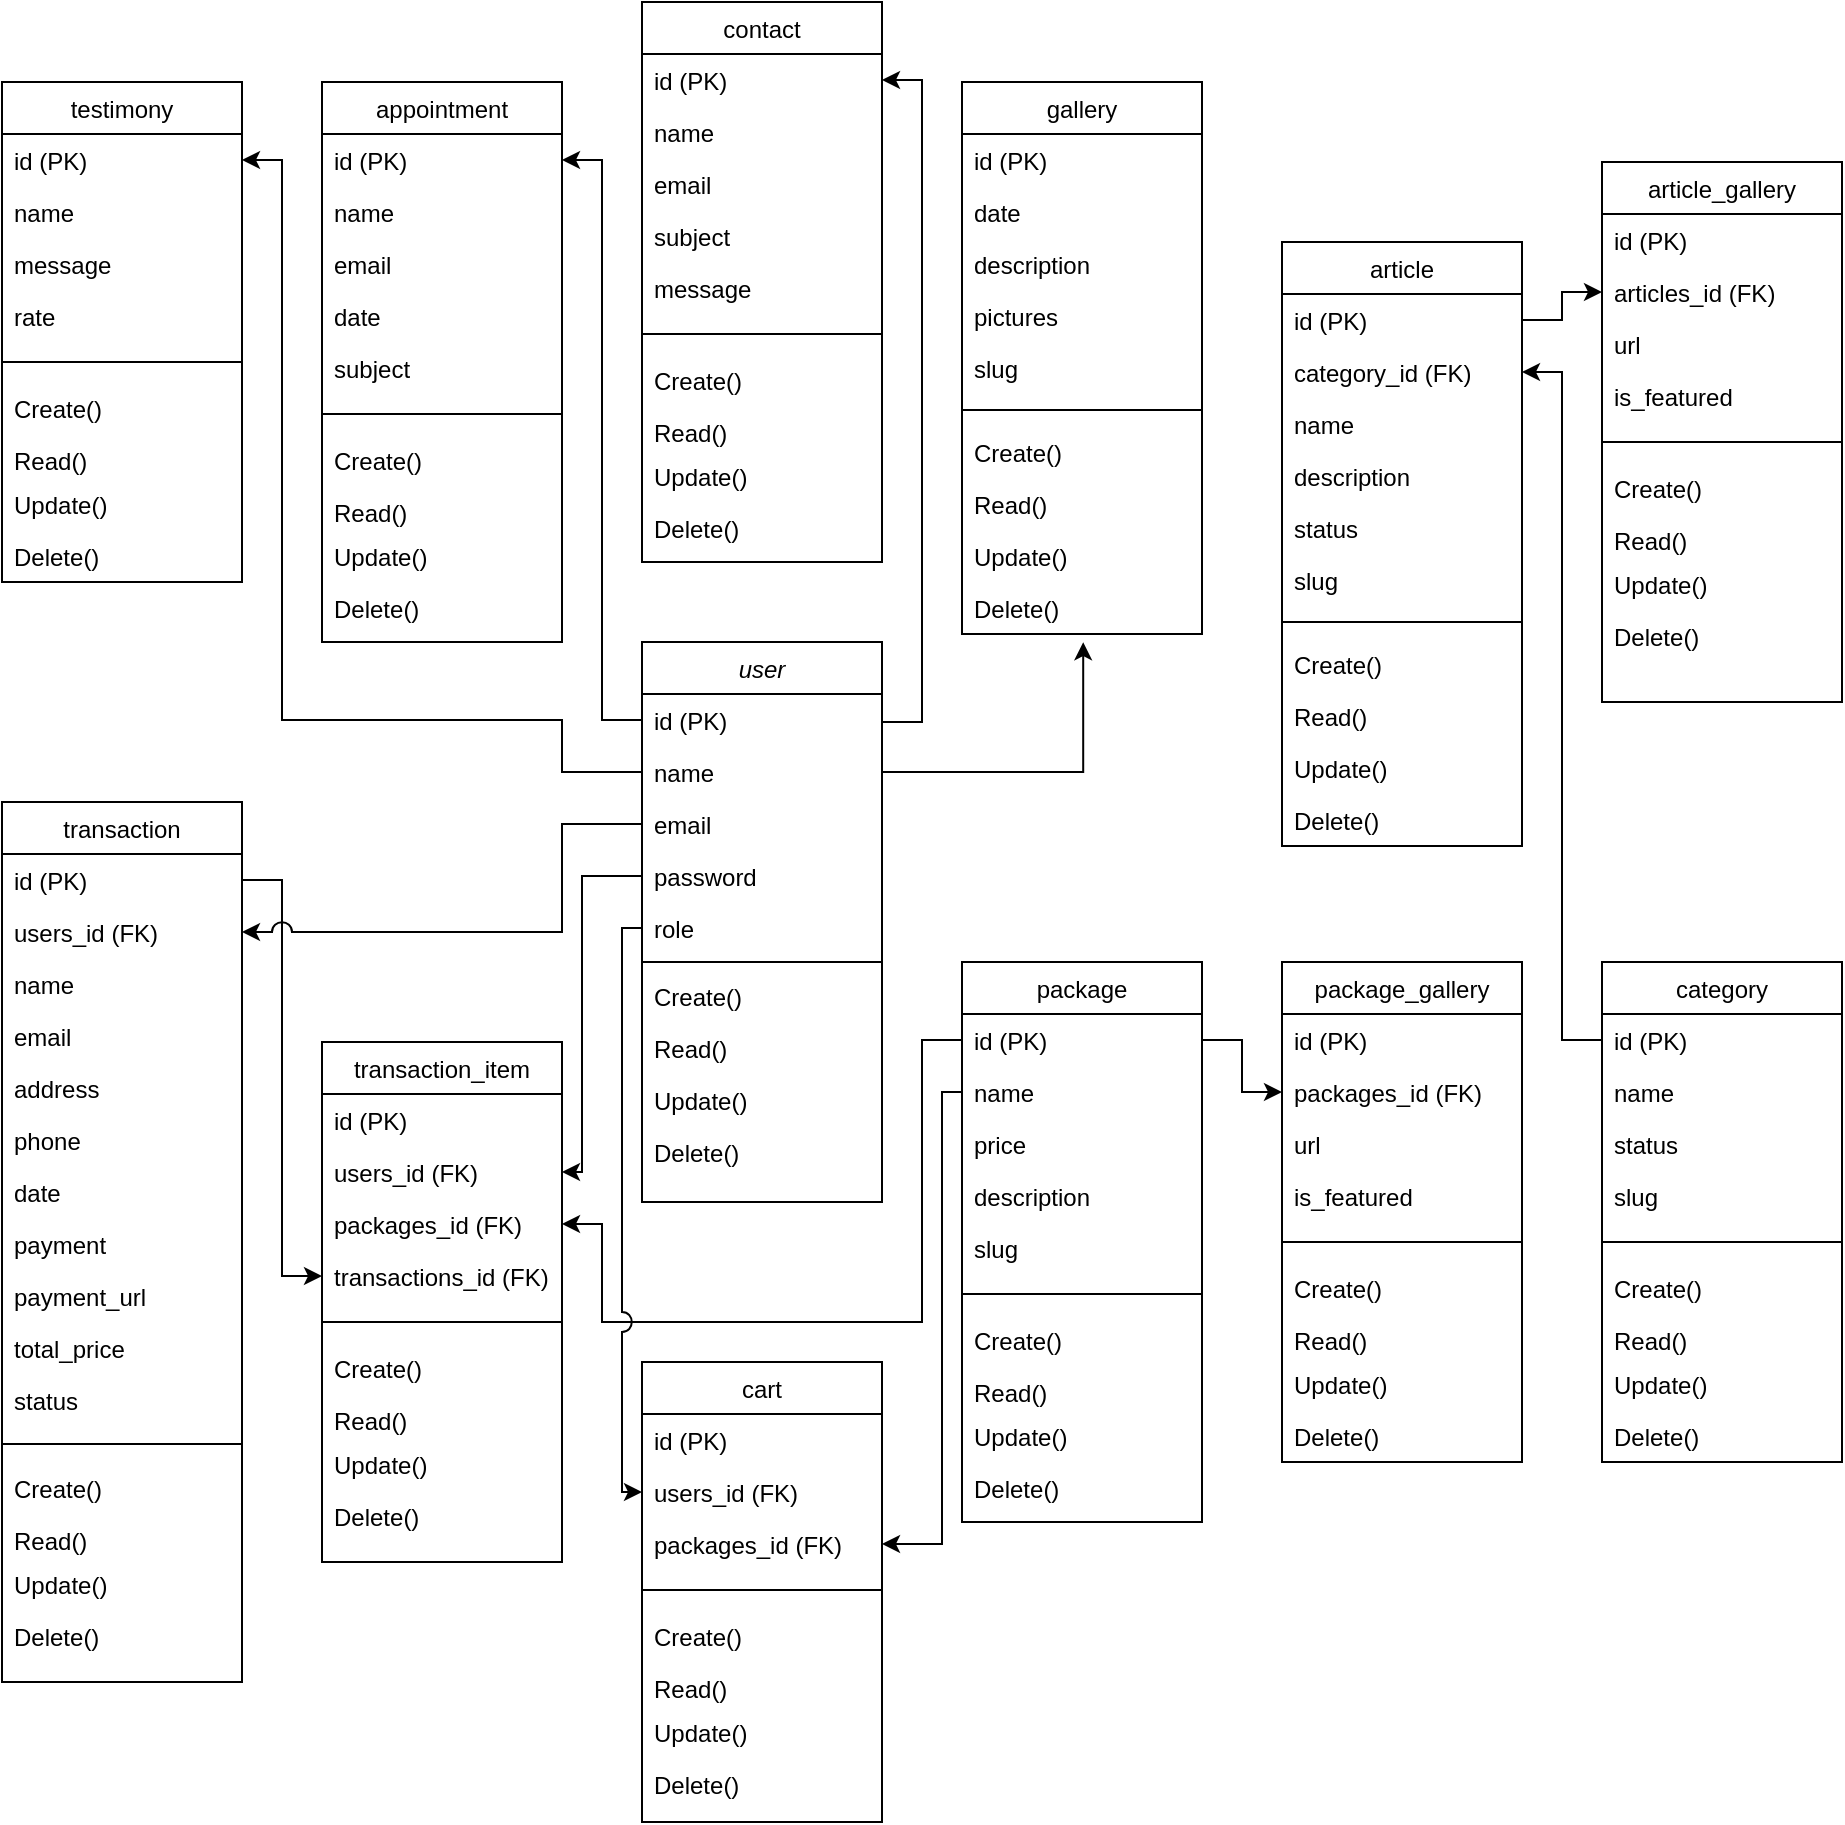 <mxfile version="21.6.6" type="github">
  <diagram id="C5RBs43oDa-KdzZeNtuy" name="Page-1">
    <mxGraphModel dx="2302" dy="1909" grid="1" gridSize="10" guides="1" tooltips="1" connect="1" arrows="1" fold="1" page="1" pageScale="1" pageWidth="827" pageHeight="1169" math="0" shadow="0">
      <root>
        <mxCell id="WIyWlLk6GJQsqaUBKTNV-0" />
        <mxCell id="WIyWlLk6GJQsqaUBKTNV-1" parent="WIyWlLk6GJQsqaUBKTNV-0" />
        <mxCell id="CpPekUbPZNpT_gMVPyu2-117" style="edgeStyle=orthogonalEdgeStyle;rounded=0;orthogonalLoop=1;jettySize=auto;html=1;entryX=1;entryY=0.5;entryDx=0;entryDy=0;exitX=0;exitY=0.5;exitDx=0;exitDy=0;" parent="WIyWlLk6GJQsqaUBKTNV-1" source="zkfFHV4jXpPFQw0GAbJ--1" target="CpPekUbPZNpT_gMVPyu2-52" edge="1">
          <mxGeometry relative="1" as="geometry">
            <Array as="points">
              <mxPoint x="100" y="79" />
              <mxPoint x="100" y="-201" />
            </Array>
          </mxGeometry>
        </mxCell>
        <mxCell id="L-8dvfy85ogbvUCoBi3x-45" value="" style="edgeStyle=orthogonalEdgeStyle;rounded=0;orthogonalLoop=1;jettySize=auto;html=1;entryX=1;entryY=0.5;entryDx=0;entryDy=0;" parent="WIyWlLk6GJQsqaUBKTNV-1" target="L-8dvfy85ogbvUCoBi3x-35" edge="1">
          <mxGeometry relative="1" as="geometry">
            <mxPoint x="240" y="80" as="sourcePoint" />
            <Array as="points">
              <mxPoint x="260" y="80" />
              <mxPoint x="260" y="-241" />
            </Array>
          </mxGeometry>
        </mxCell>
        <mxCell id="zkfFHV4jXpPFQw0GAbJ--0" value="user" style="swimlane;fontStyle=2;align=center;verticalAlign=top;childLayout=stackLayout;horizontal=1;startSize=26;horizontalStack=0;resizeParent=1;resizeLast=0;collapsible=1;marginBottom=0;rounded=0;shadow=0;strokeWidth=1;" parent="WIyWlLk6GJQsqaUBKTNV-1" vertex="1">
          <mxGeometry x="120" y="40" width="120" height="280" as="geometry">
            <mxRectangle x="220" y="120" width="160" height="26" as="alternateBounds" />
          </mxGeometry>
        </mxCell>
        <mxCell id="zkfFHV4jXpPFQw0GAbJ--1" value="id (PK)" style="text;align=left;verticalAlign=top;spacingLeft=4;spacingRight=4;overflow=hidden;rotatable=0;points=[[0,0.5],[1,0.5]];portConstraint=eastwest;" parent="zkfFHV4jXpPFQw0GAbJ--0" vertex="1">
          <mxGeometry y="26" width="120" height="26" as="geometry" />
        </mxCell>
        <mxCell id="zkfFHV4jXpPFQw0GAbJ--2" value="name" style="text;align=left;verticalAlign=top;spacingLeft=4;spacingRight=4;overflow=hidden;rotatable=0;points=[[0,0.5],[1,0.5]];portConstraint=eastwest;rounded=0;shadow=0;html=0;" parent="zkfFHV4jXpPFQw0GAbJ--0" vertex="1">
          <mxGeometry y="52" width="120" height="26" as="geometry" />
        </mxCell>
        <mxCell id="zkfFHV4jXpPFQw0GAbJ--5" value="email" style="text;align=left;verticalAlign=top;spacingLeft=4;spacingRight=4;overflow=hidden;rotatable=0;points=[[0,0.5],[1,0.5]];portConstraint=eastwest;" parent="zkfFHV4jXpPFQw0GAbJ--0" vertex="1">
          <mxGeometry y="78" width="120" height="26" as="geometry" />
        </mxCell>
        <mxCell id="CpPekUbPZNpT_gMVPyu2-1" value="password" style="text;align=left;verticalAlign=top;spacingLeft=4;spacingRight=4;overflow=hidden;rotatable=0;points=[[0,0.5],[1,0.5]];portConstraint=eastwest;" parent="zkfFHV4jXpPFQw0GAbJ--0" vertex="1">
          <mxGeometry y="104" width="120" height="26" as="geometry" />
        </mxCell>
        <mxCell id="CpPekUbPZNpT_gMVPyu2-2" value="role" style="text;align=left;verticalAlign=top;spacingLeft=4;spacingRight=4;overflow=hidden;rotatable=0;points=[[0,0.5],[1,0.5]];portConstraint=eastwest;" parent="zkfFHV4jXpPFQw0GAbJ--0" vertex="1">
          <mxGeometry y="130" width="120" height="26" as="geometry" />
        </mxCell>
        <mxCell id="zkfFHV4jXpPFQw0GAbJ--4" value="" style="line;html=1;strokeWidth=1;align=left;verticalAlign=middle;spacingTop=-1;spacingLeft=3;spacingRight=3;rotatable=0;labelPosition=right;points=[];portConstraint=eastwest;" parent="zkfFHV4jXpPFQw0GAbJ--0" vertex="1">
          <mxGeometry y="156" width="120" height="8" as="geometry" />
        </mxCell>
        <mxCell id="CpPekUbPZNpT_gMVPyu2-0" value="Create()" style="text;align=left;verticalAlign=top;spacingLeft=4;spacingRight=4;overflow=hidden;rotatable=0;points=[[0,0.5],[1,0.5]];portConstraint=eastwest;rounded=0;shadow=0;html=0;" parent="zkfFHV4jXpPFQw0GAbJ--0" vertex="1">
          <mxGeometry y="164" width="120" height="26" as="geometry" />
        </mxCell>
        <mxCell id="CpPekUbPZNpT_gMVPyu2-3" value="Read()" style="text;align=left;verticalAlign=top;spacingLeft=4;spacingRight=4;overflow=hidden;rotatable=0;points=[[0,0.5],[1,0.5]];portConstraint=eastwest;rounded=0;shadow=0;html=0;" parent="zkfFHV4jXpPFQw0GAbJ--0" vertex="1">
          <mxGeometry y="190" width="120" height="26" as="geometry" />
        </mxCell>
        <mxCell id="CpPekUbPZNpT_gMVPyu2-4" value="Update()" style="text;align=left;verticalAlign=top;spacingLeft=4;spacingRight=4;overflow=hidden;rotatable=0;points=[[0,0.5],[1,0.5]];portConstraint=eastwest;rounded=0;shadow=0;html=0;" parent="zkfFHV4jXpPFQw0GAbJ--0" vertex="1">
          <mxGeometry y="216" width="120" height="26" as="geometry" />
        </mxCell>
        <mxCell id="CpPekUbPZNpT_gMVPyu2-5" value="Delete()" style="text;align=left;verticalAlign=top;spacingLeft=4;spacingRight=4;overflow=hidden;rotatable=0;points=[[0,0.5],[1,0.5]];portConstraint=eastwest;rounded=0;shadow=0;html=0;" parent="zkfFHV4jXpPFQw0GAbJ--0" vertex="1">
          <mxGeometry y="242" width="120" height="26" as="geometry" />
        </mxCell>
        <mxCell id="zkfFHV4jXpPFQw0GAbJ--17" value="package" style="swimlane;fontStyle=0;align=center;verticalAlign=top;childLayout=stackLayout;horizontal=1;startSize=26;horizontalStack=0;resizeParent=1;resizeLast=0;collapsible=1;marginBottom=0;rounded=0;shadow=0;strokeWidth=1;" parent="WIyWlLk6GJQsqaUBKTNV-1" vertex="1">
          <mxGeometry x="280" y="200" width="120" height="280" as="geometry">
            <mxRectangle x="550" y="140" width="160" height="26" as="alternateBounds" />
          </mxGeometry>
        </mxCell>
        <mxCell id="zkfFHV4jXpPFQw0GAbJ--18" value="id (PK)" style="text;align=left;verticalAlign=top;spacingLeft=4;spacingRight=4;overflow=hidden;rotatable=0;points=[[0,0.5],[1,0.5]];portConstraint=eastwest;" parent="zkfFHV4jXpPFQw0GAbJ--17" vertex="1">
          <mxGeometry y="26" width="120" height="26" as="geometry" />
        </mxCell>
        <mxCell id="zkfFHV4jXpPFQw0GAbJ--19" value="name" style="text;align=left;verticalAlign=top;spacingLeft=4;spacingRight=4;overflow=hidden;rotatable=0;points=[[0,0.5],[1,0.5]];portConstraint=eastwest;rounded=0;shadow=0;html=0;" parent="zkfFHV4jXpPFQw0GAbJ--17" vertex="1">
          <mxGeometry y="52" width="120" height="26" as="geometry" />
        </mxCell>
        <mxCell id="zkfFHV4jXpPFQw0GAbJ--20" value="price" style="text;align=left;verticalAlign=top;spacingLeft=4;spacingRight=4;overflow=hidden;rotatable=0;points=[[0,0.5],[1,0.5]];portConstraint=eastwest;rounded=0;shadow=0;html=0;" parent="zkfFHV4jXpPFQw0GAbJ--17" vertex="1">
          <mxGeometry y="78" width="120" height="26" as="geometry" />
        </mxCell>
        <mxCell id="CpPekUbPZNpT_gMVPyu2-25" value="description" style="text;align=left;verticalAlign=top;spacingLeft=4;spacingRight=4;overflow=hidden;rotatable=0;points=[[0,0.5],[1,0.5]];portConstraint=eastwest;rounded=0;shadow=0;html=0;" parent="zkfFHV4jXpPFQw0GAbJ--17" vertex="1">
          <mxGeometry y="104" width="120" height="26" as="geometry" />
        </mxCell>
        <mxCell id="zkfFHV4jXpPFQw0GAbJ--21" value="slug" style="text;align=left;verticalAlign=top;spacingLeft=4;spacingRight=4;overflow=hidden;rotatable=0;points=[[0,0.5],[1,0.5]];portConstraint=eastwest;rounded=0;shadow=0;html=0;" parent="zkfFHV4jXpPFQw0GAbJ--17" vertex="1">
          <mxGeometry y="130" width="120" height="26" as="geometry" />
        </mxCell>
        <mxCell id="zkfFHV4jXpPFQw0GAbJ--23" value="" style="line;html=1;strokeWidth=1;align=left;verticalAlign=middle;spacingTop=-1;spacingLeft=3;spacingRight=3;rotatable=0;labelPosition=right;points=[];portConstraint=eastwest;" parent="zkfFHV4jXpPFQw0GAbJ--17" vertex="1">
          <mxGeometry y="156" width="120" height="20" as="geometry" />
        </mxCell>
        <mxCell id="CpPekUbPZNpT_gMVPyu2-7" value="Create()" style="text;align=left;verticalAlign=top;spacingLeft=4;spacingRight=4;overflow=hidden;rotatable=0;points=[[0,0.5],[1,0.5]];portConstraint=eastwest;rounded=0;shadow=0;html=0;" parent="zkfFHV4jXpPFQw0GAbJ--17" vertex="1">
          <mxGeometry y="176" width="120" height="26" as="geometry" />
        </mxCell>
        <mxCell id="CpPekUbPZNpT_gMVPyu2-9" value="Read()" style="text;align=left;verticalAlign=top;spacingLeft=4;spacingRight=4;overflow=hidden;rotatable=0;points=[[0,0.5],[1,0.5]];portConstraint=eastwest;rounded=0;shadow=0;html=0;" parent="zkfFHV4jXpPFQw0GAbJ--17" vertex="1">
          <mxGeometry y="202" width="120" height="22" as="geometry" />
        </mxCell>
        <mxCell id="CpPekUbPZNpT_gMVPyu2-8" value="Update()" style="text;align=left;verticalAlign=top;spacingLeft=4;spacingRight=4;overflow=hidden;rotatable=0;points=[[0,0.5],[1,0.5]];portConstraint=eastwest;rounded=0;shadow=0;html=0;" parent="zkfFHV4jXpPFQw0GAbJ--17" vertex="1">
          <mxGeometry y="224" width="120" height="26" as="geometry" />
        </mxCell>
        <mxCell id="CpPekUbPZNpT_gMVPyu2-10" value="Delete()" style="text;align=left;verticalAlign=top;spacingLeft=4;spacingRight=4;overflow=hidden;rotatable=0;points=[[0,0.5],[1,0.5]];portConstraint=eastwest;rounded=0;shadow=0;html=0;" parent="zkfFHV4jXpPFQw0GAbJ--17" vertex="1">
          <mxGeometry y="250" width="120" height="26" as="geometry" />
        </mxCell>
        <mxCell id="CpPekUbPZNpT_gMVPyu2-26" value="article" style="swimlane;fontStyle=0;align=center;verticalAlign=top;childLayout=stackLayout;horizontal=1;startSize=26;horizontalStack=0;resizeParent=1;resizeLast=0;collapsible=1;marginBottom=0;rounded=0;shadow=0;strokeWidth=1;" parent="WIyWlLk6GJQsqaUBKTNV-1" vertex="1">
          <mxGeometry x="440" y="-160" width="120" height="302" as="geometry">
            <mxRectangle x="550" y="140" width="160" height="26" as="alternateBounds" />
          </mxGeometry>
        </mxCell>
        <mxCell id="CpPekUbPZNpT_gMVPyu2-27" value="id (PK)" style="text;align=left;verticalAlign=top;spacingLeft=4;spacingRight=4;overflow=hidden;rotatable=0;points=[[0,0.5],[1,0.5]];portConstraint=eastwest;" parent="CpPekUbPZNpT_gMVPyu2-26" vertex="1">
          <mxGeometry y="26" width="120" height="26" as="geometry" />
        </mxCell>
        <mxCell id="CpPekUbPZNpT_gMVPyu2-28" value="category_id (FK)" style="text;align=left;verticalAlign=top;spacingLeft=4;spacingRight=4;overflow=hidden;rotatable=0;points=[[0,0.5],[1,0.5]];portConstraint=eastwest;rounded=0;shadow=0;html=0;" parent="CpPekUbPZNpT_gMVPyu2-26" vertex="1">
          <mxGeometry y="52" width="120" height="26" as="geometry" />
        </mxCell>
        <mxCell id="CpPekUbPZNpT_gMVPyu2-29" value="name" style="text;align=left;verticalAlign=top;spacingLeft=4;spacingRight=4;overflow=hidden;rotatable=0;points=[[0,0.5],[1,0.5]];portConstraint=eastwest;rounded=0;shadow=0;html=0;" parent="CpPekUbPZNpT_gMVPyu2-26" vertex="1">
          <mxGeometry y="78" width="120" height="26" as="geometry" />
        </mxCell>
        <mxCell id="CpPekUbPZNpT_gMVPyu2-30" value="description" style="text;align=left;verticalAlign=top;spacingLeft=4;spacingRight=4;overflow=hidden;rotatable=0;points=[[0,0.5],[1,0.5]];portConstraint=eastwest;rounded=0;shadow=0;html=0;" parent="CpPekUbPZNpT_gMVPyu2-26" vertex="1">
          <mxGeometry y="104" width="120" height="26" as="geometry" />
        </mxCell>
        <mxCell id="CpPekUbPZNpT_gMVPyu2-39" value="status" style="text;align=left;verticalAlign=top;spacingLeft=4;spacingRight=4;overflow=hidden;rotatable=0;points=[[0,0.5],[1,0.5]];portConstraint=eastwest;rounded=0;shadow=0;html=0;" parent="CpPekUbPZNpT_gMVPyu2-26" vertex="1">
          <mxGeometry y="130" width="120" height="26" as="geometry" />
        </mxCell>
        <mxCell id="L-8dvfy85ogbvUCoBi3x-90" value="slug" style="text;align=left;verticalAlign=top;spacingLeft=4;spacingRight=4;overflow=hidden;rotatable=0;points=[[0,0.5],[1,0.5]];portConstraint=eastwest;rounded=0;shadow=0;html=0;" parent="CpPekUbPZNpT_gMVPyu2-26" vertex="1">
          <mxGeometry y="156" width="120" height="26" as="geometry" />
        </mxCell>
        <mxCell id="CpPekUbPZNpT_gMVPyu2-31" value="" style="line;html=1;strokeWidth=1;align=left;verticalAlign=middle;spacingTop=-1;spacingLeft=3;spacingRight=3;rotatable=0;labelPosition=right;points=[];portConstraint=eastwest;" parent="CpPekUbPZNpT_gMVPyu2-26" vertex="1">
          <mxGeometry y="182" width="120" height="16" as="geometry" />
        </mxCell>
        <mxCell id="CpPekUbPZNpT_gMVPyu2-32" value="Create()" style="text;align=left;verticalAlign=top;spacingLeft=4;spacingRight=4;overflow=hidden;rotatable=0;points=[[0,0.5],[1,0.5]];portConstraint=eastwest;rounded=0;shadow=0;html=0;" parent="CpPekUbPZNpT_gMVPyu2-26" vertex="1">
          <mxGeometry y="198" width="120" height="26" as="geometry" />
        </mxCell>
        <mxCell id="CpPekUbPZNpT_gMVPyu2-33" value="Read()" style="text;align=left;verticalAlign=top;spacingLeft=4;spacingRight=4;overflow=hidden;rotatable=0;points=[[0,0.5],[1,0.5]];portConstraint=eastwest;rounded=0;shadow=0;html=0;" parent="CpPekUbPZNpT_gMVPyu2-26" vertex="1">
          <mxGeometry y="224" width="120" height="26" as="geometry" />
        </mxCell>
        <mxCell id="CpPekUbPZNpT_gMVPyu2-34" value="Update()" style="text;align=left;verticalAlign=top;spacingLeft=4;spacingRight=4;overflow=hidden;rotatable=0;points=[[0,0.5],[1,0.5]];portConstraint=eastwest;rounded=0;shadow=0;html=0;" parent="CpPekUbPZNpT_gMVPyu2-26" vertex="1">
          <mxGeometry y="250" width="120" height="26" as="geometry" />
        </mxCell>
        <mxCell id="CpPekUbPZNpT_gMVPyu2-35" value="Delete()" style="text;align=left;verticalAlign=top;spacingLeft=4;spacingRight=4;overflow=hidden;rotatable=0;points=[[0,0.5],[1,0.5]];portConstraint=eastwest;rounded=0;shadow=0;html=0;" parent="CpPekUbPZNpT_gMVPyu2-26" vertex="1">
          <mxGeometry y="276" width="120" height="26" as="geometry" />
        </mxCell>
        <mxCell id="CpPekUbPZNpT_gMVPyu2-40" value="gallery" style="swimlane;fontStyle=0;align=center;verticalAlign=top;childLayout=stackLayout;horizontal=1;startSize=26;horizontalStack=0;resizeParent=1;resizeLast=0;collapsible=1;marginBottom=0;rounded=0;shadow=0;strokeWidth=1;" parent="WIyWlLk6GJQsqaUBKTNV-1" vertex="1">
          <mxGeometry x="280" y="-240" width="120" height="276" as="geometry">
            <mxRectangle x="550" y="140" width="160" height="26" as="alternateBounds" />
          </mxGeometry>
        </mxCell>
        <mxCell id="CpPekUbPZNpT_gMVPyu2-41" value="id (PK)" style="text;align=left;verticalAlign=top;spacingLeft=4;spacingRight=4;overflow=hidden;rotatable=0;points=[[0,0.5],[1,0.5]];portConstraint=eastwest;" parent="CpPekUbPZNpT_gMVPyu2-40" vertex="1">
          <mxGeometry y="26" width="120" height="26" as="geometry" />
        </mxCell>
        <mxCell id="CpPekUbPZNpT_gMVPyu2-42" value="date" style="text;align=left;verticalAlign=top;spacingLeft=4;spacingRight=4;overflow=hidden;rotatable=0;points=[[0,0.5],[1,0.5]];portConstraint=eastwest;rounded=0;shadow=0;html=0;" parent="CpPekUbPZNpT_gMVPyu2-40" vertex="1">
          <mxGeometry y="52" width="120" height="26" as="geometry" />
        </mxCell>
        <mxCell id="CpPekUbPZNpT_gMVPyu2-43" value="description" style="text;align=left;verticalAlign=top;spacingLeft=4;spacingRight=4;overflow=hidden;rotatable=0;points=[[0,0.5],[1,0.5]];portConstraint=eastwest;rounded=0;shadow=0;html=0;" parent="CpPekUbPZNpT_gMVPyu2-40" vertex="1">
          <mxGeometry y="78" width="120" height="26" as="geometry" />
        </mxCell>
        <mxCell id="CpPekUbPZNpT_gMVPyu2-44" value="pictures" style="text;align=left;verticalAlign=top;spacingLeft=4;spacingRight=4;overflow=hidden;rotatable=0;points=[[0,0.5],[1,0.5]];portConstraint=eastwest;rounded=0;shadow=0;html=0;" parent="CpPekUbPZNpT_gMVPyu2-40" vertex="1">
          <mxGeometry y="104" width="120" height="26" as="geometry" />
        </mxCell>
        <mxCell id="CpPekUbPZNpT_gMVPyu2-45" value="slug" style="text;align=left;verticalAlign=top;spacingLeft=4;spacingRight=4;overflow=hidden;rotatable=0;points=[[0,0.5],[1,0.5]];portConstraint=eastwest;rounded=0;shadow=0;html=0;" parent="CpPekUbPZNpT_gMVPyu2-40" vertex="1">
          <mxGeometry y="130" width="120" height="26" as="geometry" />
        </mxCell>
        <mxCell id="CpPekUbPZNpT_gMVPyu2-46" value="" style="line;html=1;strokeWidth=1;align=left;verticalAlign=middle;spacingTop=-1;spacingLeft=3;spacingRight=3;rotatable=0;labelPosition=right;points=[];portConstraint=eastwest;" parent="CpPekUbPZNpT_gMVPyu2-40" vertex="1">
          <mxGeometry y="156" width="120" height="16" as="geometry" />
        </mxCell>
        <mxCell id="CpPekUbPZNpT_gMVPyu2-47" value="Create()" style="text;align=left;verticalAlign=top;spacingLeft=4;spacingRight=4;overflow=hidden;rotatable=0;points=[[0,0.5],[1,0.5]];portConstraint=eastwest;rounded=0;shadow=0;html=0;" parent="CpPekUbPZNpT_gMVPyu2-40" vertex="1">
          <mxGeometry y="172" width="120" height="26" as="geometry" />
        </mxCell>
        <mxCell id="CpPekUbPZNpT_gMVPyu2-48" value="Read()" style="text;align=left;verticalAlign=top;spacingLeft=4;spacingRight=4;overflow=hidden;rotatable=0;points=[[0,0.5],[1,0.5]];portConstraint=eastwest;rounded=0;shadow=0;html=0;" parent="CpPekUbPZNpT_gMVPyu2-40" vertex="1">
          <mxGeometry y="198" width="120" height="26" as="geometry" />
        </mxCell>
        <mxCell id="CpPekUbPZNpT_gMVPyu2-49" value="Update()" style="text;align=left;verticalAlign=top;spacingLeft=4;spacingRight=4;overflow=hidden;rotatable=0;points=[[0,0.5],[1,0.5]];portConstraint=eastwest;rounded=0;shadow=0;html=0;" parent="CpPekUbPZNpT_gMVPyu2-40" vertex="1">
          <mxGeometry y="224" width="120" height="26" as="geometry" />
        </mxCell>
        <mxCell id="CpPekUbPZNpT_gMVPyu2-50" value="Delete()" style="text;align=left;verticalAlign=top;spacingLeft=4;spacingRight=4;overflow=hidden;rotatable=0;points=[[0,0.5],[1,0.5]];portConstraint=eastwest;rounded=0;shadow=0;html=0;" parent="CpPekUbPZNpT_gMVPyu2-40" vertex="1">
          <mxGeometry y="250" width="120" height="26" as="geometry" />
        </mxCell>
        <mxCell id="CpPekUbPZNpT_gMVPyu2-51" value="appointment" style="swimlane;fontStyle=0;align=center;verticalAlign=top;childLayout=stackLayout;horizontal=1;startSize=26;horizontalStack=0;resizeParent=1;resizeLast=0;collapsible=1;marginBottom=0;rounded=0;shadow=0;strokeWidth=1;" parent="WIyWlLk6GJQsqaUBKTNV-1" vertex="1">
          <mxGeometry x="-40" y="-240" width="120" height="280" as="geometry">
            <mxRectangle x="550" y="140" width="160" height="26" as="alternateBounds" />
          </mxGeometry>
        </mxCell>
        <mxCell id="CpPekUbPZNpT_gMVPyu2-52" value="id (PK)" style="text;align=left;verticalAlign=top;spacingLeft=4;spacingRight=4;overflow=hidden;rotatable=0;points=[[0,0.5],[1,0.5]];portConstraint=eastwest;" parent="CpPekUbPZNpT_gMVPyu2-51" vertex="1">
          <mxGeometry y="26" width="120" height="26" as="geometry" />
        </mxCell>
        <mxCell id="CpPekUbPZNpT_gMVPyu2-53" value="name" style="text;align=left;verticalAlign=top;spacingLeft=4;spacingRight=4;overflow=hidden;rotatable=0;points=[[0,0.5],[1,0.5]];portConstraint=eastwest;rounded=0;shadow=0;html=0;" parent="CpPekUbPZNpT_gMVPyu2-51" vertex="1">
          <mxGeometry y="52" width="120" height="26" as="geometry" />
        </mxCell>
        <mxCell id="CpPekUbPZNpT_gMVPyu2-55" value="email" style="text;align=left;verticalAlign=top;spacingLeft=4;spacingRight=4;overflow=hidden;rotatable=0;points=[[0,0.5],[1,0.5]];portConstraint=eastwest;rounded=0;shadow=0;html=0;" parent="CpPekUbPZNpT_gMVPyu2-51" vertex="1">
          <mxGeometry y="78" width="120" height="26" as="geometry" />
        </mxCell>
        <mxCell id="CpPekUbPZNpT_gMVPyu2-57" value="date" style="text;align=left;verticalAlign=top;spacingLeft=4;spacingRight=4;overflow=hidden;rotatable=0;points=[[0,0.5],[1,0.5]];portConstraint=eastwest;rounded=0;shadow=0;html=0;" parent="CpPekUbPZNpT_gMVPyu2-51" vertex="1">
          <mxGeometry y="104" width="120" height="26" as="geometry" />
        </mxCell>
        <mxCell id="CpPekUbPZNpT_gMVPyu2-60" value="subject" style="text;align=left;verticalAlign=top;spacingLeft=4;spacingRight=4;overflow=hidden;rotatable=0;points=[[0,0.5],[1,0.5]];portConstraint=eastwest;" parent="CpPekUbPZNpT_gMVPyu2-51" vertex="1">
          <mxGeometry y="130" width="120" height="26" as="geometry" />
        </mxCell>
        <mxCell id="CpPekUbPZNpT_gMVPyu2-61" value="" style="line;html=1;strokeWidth=1;align=left;verticalAlign=middle;spacingTop=-1;spacingLeft=3;spacingRight=3;rotatable=0;labelPosition=right;points=[];portConstraint=eastwest;" parent="CpPekUbPZNpT_gMVPyu2-51" vertex="1">
          <mxGeometry y="156" width="120" height="20" as="geometry" />
        </mxCell>
        <mxCell id="CpPekUbPZNpT_gMVPyu2-62" value="Create()" style="text;align=left;verticalAlign=top;spacingLeft=4;spacingRight=4;overflow=hidden;rotatable=0;points=[[0,0.5],[1,0.5]];portConstraint=eastwest;rounded=0;shadow=0;html=0;" parent="CpPekUbPZNpT_gMVPyu2-51" vertex="1">
          <mxGeometry y="176" width="120" height="26" as="geometry" />
        </mxCell>
        <mxCell id="CpPekUbPZNpT_gMVPyu2-63" value="Read()" style="text;align=left;verticalAlign=top;spacingLeft=4;spacingRight=4;overflow=hidden;rotatable=0;points=[[0,0.5],[1,0.5]];portConstraint=eastwest;rounded=0;shadow=0;html=0;" parent="CpPekUbPZNpT_gMVPyu2-51" vertex="1">
          <mxGeometry y="202" width="120" height="22" as="geometry" />
        </mxCell>
        <mxCell id="CpPekUbPZNpT_gMVPyu2-64" value="Update()" style="text;align=left;verticalAlign=top;spacingLeft=4;spacingRight=4;overflow=hidden;rotatable=0;points=[[0,0.5],[1,0.5]];portConstraint=eastwest;rounded=0;shadow=0;html=0;" parent="CpPekUbPZNpT_gMVPyu2-51" vertex="1">
          <mxGeometry y="224" width="120" height="26" as="geometry" />
        </mxCell>
        <mxCell id="CpPekUbPZNpT_gMVPyu2-65" value="Delete()" style="text;align=left;verticalAlign=top;spacingLeft=4;spacingRight=4;overflow=hidden;rotatable=0;points=[[0,0.5],[1,0.5]];portConstraint=eastwest;rounded=0;shadow=0;html=0;" parent="CpPekUbPZNpT_gMVPyu2-51" vertex="1">
          <mxGeometry y="250" width="120" height="26" as="geometry" />
        </mxCell>
        <mxCell id="CpPekUbPZNpT_gMVPyu2-77" value="transaction" style="swimlane;fontStyle=0;align=center;verticalAlign=top;childLayout=stackLayout;horizontal=1;startSize=26;horizontalStack=0;resizeParent=1;resizeLast=0;collapsible=1;marginBottom=0;rounded=0;shadow=0;strokeWidth=1;" parent="WIyWlLk6GJQsqaUBKTNV-1" vertex="1">
          <mxGeometry x="-200" y="120" width="120" height="440" as="geometry">
            <mxRectangle x="550" y="140" width="160" height="26" as="alternateBounds" />
          </mxGeometry>
        </mxCell>
        <mxCell id="CpPekUbPZNpT_gMVPyu2-78" value="id (PK)" style="text;align=left;verticalAlign=top;spacingLeft=4;spacingRight=4;overflow=hidden;rotatable=0;points=[[0,0.5],[1,0.5]];portConstraint=eastwest;" parent="CpPekUbPZNpT_gMVPyu2-77" vertex="1">
          <mxGeometry y="26" width="120" height="26" as="geometry" />
        </mxCell>
        <mxCell id="CpPekUbPZNpT_gMVPyu2-79" value="users_id (FK)&#xa;" style="text;align=left;verticalAlign=top;spacingLeft=4;spacingRight=4;overflow=hidden;rotatable=0;points=[[0,0.5],[1,0.5]];portConstraint=eastwest;rounded=0;shadow=0;html=0;" parent="CpPekUbPZNpT_gMVPyu2-77" vertex="1">
          <mxGeometry y="52" width="120" height="26" as="geometry" />
        </mxCell>
        <mxCell id="CpPekUbPZNpT_gMVPyu2-80" value="name" style="text;align=left;verticalAlign=top;spacingLeft=4;spacingRight=4;overflow=hidden;rotatable=0;points=[[0,0.5],[1,0.5]];portConstraint=eastwest;rounded=0;shadow=0;html=0;" parent="CpPekUbPZNpT_gMVPyu2-77" vertex="1">
          <mxGeometry y="78" width="120" height="26" as="geometry" />
        </mxCell>
        <mxCell id="CpPekUbPZNpT_gMVPyu2-81" value="email" style="text;align=left;verticalAlign=top;spacingLeft=4;spacingRight=4;overflow=hidden;rotatable=0;points=[[0,0.5],[1,0.5]];portConstraint=eastwest;rounded=0;shadow=0;html=0;" parent="CpPekUbPZNpT_gMVPyu2-77" vertex="1">
          <mxGeometry y="104" width="120" height="26" as="geometry" />
        </mxCell>
        <mxCell id="CpPekUbPZNpT_gMVPyu2-82" value="address" style="text;align=left;verticalAlign=top;spacingLeft=4;spacingRight=4;overflow=hidden;rotatable=0;points=[[0,0.5],[1,0.5]];portConstraint=eastwest;rounded=0;shadow=0;html=0;" parent="CpPekUbPZNpT_gMVPyu2-77" vertex="1">
          <mxGeometry y="130" width="120" height="26" as="geometry" />
        </mxCell>
        <mxCell id="CpPekUbPZNpT_gMVPyu2-83" value="phone" style="text;align=left;verticalAlign=top;spacingLeft=4;spacingRight=4;overflow=hidden;rotatable=0;points=[[0,0.5],[1,0.5]];portConstraint=eastwest;rounded=0;shadow=0;html=0;" parent="CpPekUbPZNpT_gMVPyu2-77" vertex="1">
          <mxGeometry y="156" width="120" height="26" as="geometry" />
        </mxCell>
        <mxCell id="CpPekUbPZNpT_gMVPyu2-84" value="date" style="text;align=left;verticalAlign=top;spacingLeft=4;spacingRight=4;overflow=hidden;rotatable=0;points=[[0,0.5],[1,0.5]];portConstraint=eastwest;" parent="CpPekUbPZNpT_gMVPyu2-77" vertex="1">
          <mxGeometry y="182" width="120" height="26" as="geometry" />
        </mxCell>
        <mxCell id="CpPekUbPZNpT_gMVPyu2-85" value="payment" style="text;align=left;verticalAlign=top;spacingLeft=4;spacingRight=4;overflow=hidden;rotatable=0;points=[[0,0.5],[1,0.5]];portConstraint=eastwest;" parent="CpPekUbPZNpT_gMVPyu2-77" vertex="1">
          <mxGeometry y="208" width="120" height="26" as="geometry" />
        </mxCell>
        <mxCell id="CpPekUbPZNpT_gMVPyu2-92" value="payment_url" style="text;align=left;verticalAlign=top;spacingLeft=4;spacingRight=4;overflow=hidden;rotatable=0;points=[[0,0.5],[1,0.5]];portConstraint=eastwest;" parent="CpPekUbPZNpT_gMVPyu2-77" vertex="1">
          <mxGeometry y="234" width="120" height="26" as="geometry" />
        </mxCell>
        <mxCell id="CpPekUbPZNpT_gMVPyu2-86" value="total_price" style="text;align=left;verticalAlign=top;spacingLeft=4;spacingRight=4;overflow=hidden;rotatable=0;points=[[0,0.5],[1,0.5]];portConstraint=eastwest;" parent="CpPekUbPZNpT_gMVPyu2-77" vertex="1">
          <mxGeometry y="260" width="120" height="26" as="geometry" />
        </mxCell>
        <mxCell id="L-8dvfy85ogbvUCoBi3x-22" value="status&#xa;" style="text;align=left;verticalAlign=top;spacingLeft=4;spacingRight=4;overflow=hidden;rotatable=0;points=[[0,0.5],[1,0.5]];portConstraint=eastwest;" parent="CpPekUbPZNpT_gMVPyu2-77" vertex="1">
          <mxGeometry y="286" width="120" height="26" as="geometry" />
        </mxCell>
        <mxCell id="CpPekUbPZNpT_gMVPyu2-87" value="" style="line;html=1;strokeWidth=1;align=left;verticalAlign=middle;spacingTop=-1;spacingLeft=3;spacingRight=3;rotatable=0;labelPosition=right;points=[];portConstraint=eastwest;" parent="CpPekUbPZNpT_gMVPyu2-77" vertex="1">
          <mxGeometry y="312" width="120" height="18" as="geometry" />
        </mxCell>
        <mxCell id="CpPekUbPZNpT_gMVPyu2-88" value="Create()" style="text;align=left;verticalAlign=top;spacingLeft=4;spacingRight=4;overflow=hidden;rotatable=0;points=[[0,0.5],[1,0.5]];portConstraint=eastwest;rounded=0;shadow=0;html=0;" parent="CpPekUbPZNpT_gMVPyu2-77" vertex="1">
          <mxGeometry y="330" width="120" height="26" as="geometry" />
        </mxCell>
        <mxCell id="CpPekUbPZNpT_gMVPyu2-89" value="Read()" style="text;align=left;verticalAlign=top;spacingLeft=4;spacingRight=4;overflow=hidden;rotatable=0;points=[[0,0.5],[1,0.5]];portConstraint=eastwest;rounded=0;shadow=0;html=0;" parent="CpPekUbPZNpT_gMVPyu2-77" vertex="1">
          <mxGeometry y="356" width="120" height="22" as="geometry" />
        </mxCell>
        <mxCell id="CpPekUbPZNpT_gMVPyu2-90" value="Update()" style="text;align=left;verticalAlign=top;spacingLeft=4;spacingRight=4;overflow=hidden;rotatable=0;points=[[0,0.5],[1,0.5]];portConstraint=eastwest;rounded=0;shadow=0;html=0;" parent="CpPekUbPZNpT_gMVPyu2-77" vertex="1">
          <mxGeometry y="378" width="120" height="26" as="geometry" />
        </mxCell>
        <mxCell id="CpPekUbPZNpT_gMVPyu2-91" value="Delete()" style="text;align=left;verticalAlign=top;spacingLeft=4;spacingRight=4;overflow=hidden;rotatable=0;points=[[0,0.5],[1,0.5]];portConstraint=eastwest;rounded=0;shadow=0;html=0;" parent="CpPekUbPZNpT_gMVPyu2-77" vertex="1">
          <mxGeometry y="404" width="120" height="26" as="geometry" />
        </mxCell>
        <mxCell id="CpPekUbPZNpT_gMVPyu2-119" style="edgeStyle=orthogonalEdgeStyle;rounded=0;orthogonalLoop=1;jettySize=auto;html=1;entryX=0.505;entryY=1.158;entryDx=0;entryDy=0;entryPerimeter=0;exitX=1;exitY=0.5;exitDx=0;exitDy=0;" parent="WIyWlLk6GJQsqaUBKTNV-1" source="zkfFHV4jXpPFQw0GAbJ--2" target="CpPekUbPZNpT_gMVPyu2-50" edge="1">
          <mxGeometry relative="1" as="geometry">
            <Array as="points">
              <mxPoint x="341" y="105" />
            </Array>
          </mxGeometry>
        </mxCell>
        <mxCell id="L-8dvfy85ogbvUCoBi3x-0" value="package_gallery" style="swimlane;fontStyle=0;align=center;verticalAlign=top;childLayout=stackLayout;horizontal=1;startSize=26;horizontalStack=0;resizeParent=1;resizeLast=0;collapsible=1;marginBottom=0;rounded=0;shadow=0;strokeWidth=1;" parent="WIyWlLk6GJQsqaUBKTNV-1" vertex="1">
          <mxGeometry x="440" y="200" width="120" height="250" as="geometry">
            <mxRectangle x="550" y="140" width="160" height="26" as="alternateBounds" />
          </mxGeometry>
        </mxCell>
        <mxCell id="L-8dvfy85ogbvUCoBi3x-1" value="id (PK)" style="text;align=left;verticalAlign=top;spacingLeft=4;spacingRight=4;overflow=hidden;rotatable=0;points=[[0,0.5],[1,0.5]];portConstraint=eastwest;" parent="L-8dvfy85ogbvUCoBi3x-0" vertex="1">
          <mxGeometry y="26" width="120" height="26" as="geometry" />
        </mxCell>
        <mxCell id="L-8dvfy85ogbvUCoBi3x-2" value="packages_id (FK)" style="text;align=left;verticalAlign=top;spacingLeft=4;spacingRight=4;overflow=hidden;rotatable=0;points=[[0,0.5],[1,0.5]];portConstraint=eastwest;rounded=0;shadow=0;html=0;" parent="L-8dvfy85ogbvUCoBi3x-0" vertex="1">
          <mxGeometry y="52" width="120" height="26" as="geometry" />
        </mxCell>
        <mxCell id="L-8dvfy85ogbvUCoBi3x-3" value="url" style="text;align=left;verticalAlign=top;spacingLeft=4;spacingRight=4;overflow=hidden;rotatable=0;points=[[0,0.5],[1,0.5]];portConstraint=eastwest;rounded=0;shadow=0;html=0;" parent="L-8dvfy85ogbvUCoBi3x-0" vertex="1">
          <mxGeometry y="78" width="120" height="26" as="geometry" />
        </mxCell>
        <mxCell id="L-8dvfy85ogbvUCoBi3x-4" value="is_featured" style="text;align=left;verticalAlign=top;spacingLeft=4;spacingRight=4;overflow=hidden;rotatable=0;points=[[0,0.5],[1,0.5]];portConstraint=eastwest;rounded=0;shadow=0;html=0;" parent="L-8dvfy85ogbvUCoBi3x-0" vertex="1">
          <mxGeometry y="104" width="120" height="26" as="geometry" />
        </mxCell>
        <mxCell id="L-8dvfy85ogbvUCoBi3x-6" value="" style="line;html=1;strokeWidth=1;align=left;verticalAlign=middle;spacingTop=-1;spacingLeft=3;spacingRight=3;rotatable=0;labelPosition=right;points=[];portConstraint=eastwest;" parent="L-8dvfy85ogbvUCoBi3x-0" vertex="1">
          <mxGeometry y="130" width="120" height="20" as="geometry" />
        </mxCell>
        <mxCell id="L-8dvfy85ogbvUCoBi3x-7" value="Create()" style="text;align=left;verticalAlign=top;spacingLeft=4;spacingRight=4;overflow=hidden;rotatable=0;points=[[0,0.5],[1,0.5]];portConstraint=eastwest;rounded=0;shadow=0;html=0;" parent="L-8dvfy85ogbvUCoBi3x-0" vertex="1">
          <mxGeometry y="150" width="120" height="26" as="geometry" />
        </mxCell>
        <mxCell id="L-8dvfy85ogbvUCoBi3x-8" value="Read()" style="text;align=left;verticalAlign=top;spacingLeft=4;spacingRight=4;overflow=hidden;rotatable=0;points=[[0,0.5],[1,0.5]];portConstraint=eastwest;rounded=0;shadow=0;html=0;" parent="L-8dvfy85ogbvUCoBi3x-0" vertex="1">
          <mxGeometry y="176" width="120" height="22" as="geometry" />
        </mxCell>
        <mxCell id="L-8dvfy85ogbvUCoBi3x-9" value="Update()" style="text;align=left;verticalAlign=top;spacingLeft=4;spacingRight=4;overflow=hidden;rotatable=0;points=[[0,0.5],[1,0.5]];portConstraint=eastwest;rounded=0;shadow=0;html=0;" parent="L-8dvfy85ogbvUCoBi3x-0" vertex="1">
          <mxGeometry y="198" width="120" height="26" as="geometry" />
        </mxCell>
        <mxCell id="L-8dvfy85ogbvUCoBi3x-10" value="Delete()" style="text;align=left;verticalAlign=top;spacingLeft=4;spacingRight=4;overflow=hidden;rotatable=0;points=[[0,0.5],[1,0.5]];portConstraint=eastwest;rounded=0;shadow=0;html=0;" parent="L-8dvfy85ogbvUCoBi3x-0" vertex="1">
          <mxGeometry y="224" width="120" height="26" as="geometry" />
        </mxCell>
        <mxCell id="L-8dvfy85ogbvUCoBi3x-11" value="" style="edgeStyle=orthogonalEdgeStyle;rounded=0;orthogonalLoop=1;jettySize=auto;html=1;entryX=0;entryY=0.5;entryDx=0;entryDy=0;" parent="WIyWlLk6GJQsqaUBKTNV-1" source="zkfFHV4jXpPFQw0GAbJ--18" target="L-8dvfy85ogbvUCoBi3x-2" edge="1">
          <mxGeometry relative="1" as="geometry" />
        </mxCell>
        <mxCell id="L-8dvfy85ogbvUCoBi3x-12" value="article_gallery" style="swimlane;fontStyle=0;align=center;verticalAlign=top;childLayout=stackLayout;horizontal=1;startSize=26;horizontalStack=0;resizeParent=1;resizeLast=0;collapsible=1;marginBottom=0;rounded=0;shadow=0;strokeWidth=1;" parent="WIyWlLk6GJQsqaUBKTNV-1" vertex="1">
          <mxGeometry x="600" y="-200" width="120" height="270" as="geometry">
            <mxRectangle x="550" y="140" width="160" height="26" as="alternateBounds" />
          </mxGeometry>
        </mxCell>
        <mxCell id="L-8dvfy85ogbvUCoBi3x-13" value="id (PK)" style="text;align=left;verticalAlign=top;spacingLeft=4;spacingRight=4;overflow=hidden;rotatable=0;points=[[0,0.5],[1,0.5]];portConstraint=eastwest;" parent="L-8dvfy85ogbvUCoBi3x-12" vertex="1">
          <mxGeometry y="26" width="120" height="26" as="geometry" />
        </mxCell>
        <mxCell id="L-8dvfy85ogbvUCoBi3x-14" value="articles_id (FK)&#xa;" style="text;align=left;verticalAlign=top;spacingLeft=4;spacingRight=4;overflow=hidden;rotatable=0;points=[[0,0.5],[1,0.5]];portConstraint=eastwest;rounded=0;shadow=0;html=0;" parent="L-8dvfy85ogbvUCoBi3x-12" vertex="1">
          <mxGeometry y="52" width="120" height="26" as="geometry" />
        </mxCell>
        <mxCell id="L-8dvfy85ogbvUCoBi3x-15" value="url" style="text;align=left;verticalAlign=top;spacingLeft=4;spacingRight=4;overflow=hidden;rotatable=0;points=[[0,0.5],[1,0.5]];portConstraint=eastwest;rounded=0;shadow=0;html=0;" parent="L-8dvfy85ogbvUCoBi3x-12" vertex="1">
          <mxGeometry y="78" width="120" height="26" as="geometry" />
        </mxCell>
        <mxCell id="L-8dvfy85ogbvUCoBi3x-16" value="is_featured" style="text;align=left;verticalAlign=top;spacingLeft=4;spacingRight=4;overflow=hidden;rotatable=0;points=[[0,0.5],[1,0.5]];portConstraint=eastwest;rounded=0;shadow=0;html=0;" parent="L-8dvfy85ogbvUCoBi3x-12" vertex="1">
          <mxGeometry y="104" width="120" height="26" as="geometry" />
        </mxCell>
        <mxCell id="L-8dvfy85ogbvUCoBi3x-17" value="" style="line;html=1;strokeWidth=1;align=left;verticalAlign=middle;spacingTop=-1;spacingLeft=3;spacingRight=3;rotatable=0;labelPosition=right;points=[];portConstraint=eastwest;" parent="L-8dvfy85ogbvUCoBi3x-12" vertex="1">
          <mxGeometry y="130" width="120" height="20" as="geometry" />
        </mxCell>
        <mxCell id="L-8dvfy85ogbvUCoBi3x-18" value="Create()" style="text;align=left;verticalAlign=top;spacingLeft=4;spacingRight=4;overflow=hidden;rotatable=0;points=[[0,0.5],[1,0.5]];portConstraint=eastwest;rounded=0;shadow=0;html=0;" parent="L-8dvfy85ogbvUCoBi3x-12" vertex="1">
          <mxGeometry y="150" width="120" height="26" as="geometry" />
        </mxCell>
        <mxCell id="L-8dvfy85ogbvUCoBi3x-19" value="Read()" style="text;align=left;verticalAlign=top;spacingLeft=4;spacingRight=4;overflow=hidden;rotatable=0;points=[[0,0.5],[1,0.5]];portConstraint=eastwest;rounded=0;shadow=0;html=0;" parent="L-8dvfy85ogbvUCoBi3x-12" vertex="1">
          <mxGeometry y="176" width="120" height="22" as="geometry" />
        </mxCell>
        <mxCell id="L-8dvfy85ogbvUCoBi3x-20" value="Update()" style="text;align=left;verticalAlign=top;spacingLeft=4;spacingRight=4;overflow=hidden;rotatable=0;points=[[0,0.5],[1,0.5]];portConstraint=eastwest;rounded=0;shadow=0;html=0;" parent="L-8dvfy85ogbvUCoBi3x-12" vertex="1">
          <mxGeometry y="198" width="120" height="26" as="geometry" />
        </mxCell>
        <mxCell id="L-8dvfy85ogbvUCoBi3x-21" value="Delete()" style="text;align=left;verticalAlign=top;spacingLeft=4;spacingRight=4;overflow=hidden;rotatable=0;points=[[0,0.5],[1,0.5]];portConstraint=eastwest;rounded=0;shadow=0;html=0;" parent="L-8dvfy85ogbvUCoBi3x-12" vertex="1">
          <mxGeometry y="224" width="120" height="26" as="geometry" />
        </mxCell>
        <mxCell id="L-8dvfy85ogbvUCoBi3x-23" value="transaction_item&#xa;" style="swimlane;fontStyle=0;align=center;verticalAlign=top;childLayout=stackLayout;horizontal=1;startSize=26;horizontalStack=0;resizeParent=1;resizeLast=0;collapsible=1;marginBottom=0;rounded=0;shadow=0;strokeWidth=1;" parent="WIyWlLk6GJQsqaUBKTNV-1" vertex="1">
          <mxGeometry x="-40" y="240" width="120" height="260" as="geometry">
            <mxRectangle x="550" y="140" width="160" height="26" as="alternateBounds" />
          </mxGeometry>
        </mxCell>
        <mxCell id="L-8dvfy85ogbvUCoBi3x-24" value="id (PK)" style="text;align=left;verticalAlign=top;spacingLeft=4;spacingRight=4;overflow=hidden;rotatable=0;points=[[0,0.5],[1,0.5]];portConstraint=eastwest;" parent="L-8dvfy85ogbvUCoBi3x-23" vertex="1">
          <mxGeometry y="26" width="120" height="26" as="geometry" />
        </mxCell>
        <mxCell id="L-8dvfy85ogbvUCoBi3x-25" value="users_id (FK)" style="text;align=left;verticalAlign=top;spacingLeft=4;spacingRight=4;overflow=hidden;rotatable=0;points=[[0,0.5],[1,0.5]];portConstraint=eastwest;rounded=0;shadow=0;html=0;" parent="L-8dvfy85ogbvUCoBi3x-23" vertex="1">
          <mxGeometry y="52" width="120" height="26" as="geometry" />
        </mxCell>
        <mxCell id="L-8dvfy85ogbvUCoBi3x-26" value="packages_id (FK)" style="text;align=left;verticalAlign=top;spacingLeft=4;spacingRight=4;overflow=hidden;rotatable=0;points=[[0,0.5],[1,0.5]];portConstraint=eastwest;rounded=0;shadow=0;html=0;" parent="L-8dvfy85ogbvUCoBi3x-23" vertex="1">
          <mxGeometry y="78" width="120" height="26" as="geometry" />
        </mxCell>
        <mxCell id="L-8dvfy85ogbvUCoBi3x-27" value="transactions_id (FK)" style="text;align=left;verticalAlign=top;spacingLeft=4;spacingRight=4;overflow=hidden;rotatable=0;points=[[0,0.5],[1,0.5]];portConstraint=eastwest;rounded=0;shadow=0;html=0;" parent="L-8dvfy85ogbvUCoBi3x-23" vertex="1">
          <mxGeometry y="104" width="120" height="26" as="geometry" />
        </mxCell>
        <mxCell id="L-8dvfy85ogbvUCoBi3x-29" value="" style="line;html=1;strokeWidth=1;align=left;verticalAlign=middle;spacingTop=-1;spacingLeft=3;spacingRight=3;rotatable=0;labelPosition=right;points=[];portConstraint=eastwest;" parent="L-8dvfy85ogbvUCoBi3x-23" vertex="1">
          <mxGeometry y="130" width="120" height="20" as="geometry" />
        </mxCell>
        <mxCell id="L-8dvfy85ogbvUCoBi3x-30" value="Create()" style="text;align=left;verticalAlign=top;spacingLeft=4;spacingRight=4;overflow=hidden;rotatable=0;points=[[0,0.5],[1,0.5]];portConstraint=eastwest;rounded=0;shadow=0;html=0;" parent="L-8dvfy85ogbvUCoBi3x-23" vertex="1">
          <mxGeometry y="150" width="120" height="26" as="geometry" />
        </mxCell>
        <mxCell id="L-8dvfy85ogbvUCoBi3x-31" value="Read()" style="text;align=left;verticalAlign=top;spacingLeft=4;spacingRight=4;overflow=hidden;rotatable=0;points=[[0,0.5],[1,0.5]];portConstraint=eastwest;rounded=0;shadow=0;html=0;" parent="L-8dvfy85ogbvUCoBi3x-23" vertex="1">
          <mxGeometry y="176" width="120" height="22" as="geometry" />
        </mxCell>
        <mxCell id="L-8dvfy85ogbvUCoBi3x-32" value="Update()" style="text;align=left;verticalAlign=top;spacingLeft=4;spacingRight=4;overflow=hidden;rotatable=0;points=[[0,0.5],[1,0.5]];portConstraint=eastwest;rounded=0;shadow=0;html=0;" parent="L-8dvfy85ogbvUCoBi3x-23" vertex="1">
          <mxGeometry y="198" width="120" height="26" as="geometry" />
        </mxCell>
        <mxCell id="L-8dvfy85ogbvUCoBi3x-33" value="Delete()" style="text;align=left;verticalAlign=top;spacingLeft=4;spacingRight=4;overflow=hidden;rotatable=0;points=[[0,0.5],[1,0.5]];portConstraint=eastwest;rounded=0;shadow=0;html=0;" parent="L-8dvfy85ogbvUCoBi3x-23" vertex="1">
          <mxGeometry y="224" width="120" height="26" as="geometry" />
        </mxCell>
        <mxCell id="L-8dvfy85ogbvUCoBi3x-34" value="contact" style="swimlane;fontStyle=0;align=center;verticalAlign=top;childLayout=stackLayout;horizontal=1;startSize=26;horizontalStack=0;resizeParent=1;resizeLast=0;collapsible=1;marginBottom=0;rounded=0;shadow=0;strokeWidth=1;" parent="WIyWlLk6GJQsqaUBKTNV-1" vertex="1">
          <mxGeometry x="120" y="-280" width="120" height="280" as="geometry">
            <mxRectangle x="550" y="140" width="160" height="26" as="alternateBounds" />
          </mxGeometry>
        </mxCell>
        <mxCell id="L-8dvfy85ogbvUCoBi3x-35" value="id (PK)" style="text;align=left;verticalAlign=top;spacingLeft=4;spacingRight=4;overflow=hidden;rotatable=0;points=[[0,0.5],[1,0.5]];portConstraint=eastwest;" parent="L-8dvfy85ogbvUCoBi3x-34" vertex="1">
          <mxGeometry y="26" width="120" height="26" as="geometry" />
        </mxCell>
        <mxCell id="L-8dvfy85ogbvUCoBi3x-36" value="name" style="text;align=left;verticalAlign=top;spacingLeft=4;spacingRight=4;overflow=hidden;rotatable=0;points=[[0,0.5],[1,0.5]];portConstraint=eastwest;rounded=0;shadow=0;html=0;" parent="L-8dvfy85ogbvUCoBi3x-34" vertex="1">
          <mxGeometry y="52" width="120" height="26" as="geometry" />
        </mxCell>
        <mxCell id="L-8dvfy85ogbvUCoBi3x-37" value="email" style="text;align=left;verticalAlign=top;spacingLeft=4;spacingRight=4;overflow=hidden;rotatable=0;points=[[0,0.5],[1,0.5]];portConstraint=eastwest;rounded=0;shadow=0;html=0;" parent="L-8dvfy85ogbvUCoBi3x-34" vertex="1">
          <mxGeometry y="78" width="120" height="26" as="geometry" />
        </mxCell>
        <mxCell id="L-8dvfy85ogbvUCoBi3x-38" value="subject" style="text;align=left;verticalAlign=top;spacingLeft=4;spacingRight=4;overflow=hidden;rotatable=0;points=[[0,0.5],[1,0.5]];portConstraint=eastwest;rounded=0;shadow=0;html=0;" parent="L-8dvfy85ogbvUCoBi3x-34" vertex="1">
          <mxGeometry y="104" width="120" height="26" as="geometry" />
        </mxCell>
        <mxCell id="L-8dvfy85ogbvUCoBi3x-39" value="message" style="text;align=left;verticalAlign=top;spacingLeft=4;spacingRight=4;overflow=hidden;rotatable=0;points=[[0,0.5],[1,0.5]];portConstraint=eastwest;" parent="L-8dvfy85ogbvUCoBi3x-34" vertex="1">
          <mxGeometry y="130" width="120" height="26" as="geometry" />
        </mxCell>
        <mxCell id="L-8dvfy85ogbvUCoBi3x-40" value="" style="line;html=1;strokeWidth=1;align=left;verticalAlign=middle;spacingTop=-1;spacingLeft=3;spacingRight=3;rotatable=0;labelPosition=right;points=[];portConstraint=eastwest;" parent="L-8dvfy85ogbvUCoBi3x-34" vertex="1">
          <mxGeometry y="156" width="120" height="20" as="geometry" />
        </mxCell>
        <mxCell id="L-8dvfy85ogbvUCoBi3x-41" value="Create()" style="text;align=left;verticalAlign=top;spacingLeft=4;spacingRight=4;overflow=hidden;rotatable=0;points=[[0,0.5],[1,0.5]];portConstraint=eastwest;rounded=0;shadow=0;html=0;" parent="L-8dvfy85ogbvUCoBi3x-34" vertex="1">
          <mxGeometry y="176" width="120" height="26" as="geometry" />
        </mxCell>
        <mxCell id="L-8dvfy85ogbvUCoBi3x-42" value="Read()" style="text;align=left;verticalAlign=top;spacingLeft=4;spacingRight=4;overflow=hidden;rotatable=0;points=[[0,0.5],[1,0.5]];portConstraint=eastwest;rounded=0;shadow=0;html=0;" parent="L-8dvfy85ogbvUCoBi3x-34" vertex="1">
          <mxGeometry y="202" width="120" height="22" as="geometry" />
        </mxCell>
        <mxCell id="L-8dvfy85ogbvUCoBi3x-43" value="Update()" style="text;align=left;verticalAlign=top;spacingLeft=4;spacingRight=4;overflow=hidden;rotatable=0;points=[[0,0.5],[1,0.5]];portConstraint=eastwest;rounded=0;shadow=0;html=0;" parent="L-8dvfy85ogbvUCoBi3x-34" vertex="1">
          <mxGeometry y="224" width="120" height="26" as="geometry" />
        </mxCell>
        <mxCell id="L-8dvfy85ogbvUCoBi3x-44" value="Delete()" style="text;align=left;verticalAlign=top;spacingLeft=4;spacingRight=4;overflow=hidden;rotatable=0;points=[[0,0.5],[1,0.5]];portConstraint=eastwest;rounded=0;shadow=0;html=0;" parent="L-8dvfy85ogbvUCoBi3x-34" vertex="1">
          <mxGeometry y="250" width="120" height="26" as="geometry" />
        </mxCell>
        <mxCell id="L-8dvfy85ogbvUCoBi3x-47" value="cart" style="swimlane;fontStyle=0;align=center;verticalAlign=top;childLayout=stackLayout;horizontal=1;startSize=26;horizontalStack=0;resizeParent=1;resizeLast=0;collapsible=1;marginBottom=0;rounded=0;shadow=0;strokeWidth=1;" parent="WIyWlLk6GJQsqaUBKTNV-1" vertex="1">
          <mxGeometry x="120" y="400" width="120" height="230" as="geometry">
            <mxRectangle x="550" y="140" width="160" height="26" as="alternateBounds" />
          </mxGeometry>
        </mxCell>
        <mxCell id="L-8dvfy85ogbvUCoBi3x-48" value="id (PK)" style="text;align=left;verticalAlign=top;spacingLeft=4;spacingRight=4;overflow=hidden;rotatable=0;points=[[0,0.5],[1,0.5]];portConstraint=eastwest;" parent="L-8dvfy85ogbvUCoBi3x-47" vertex="1">
          <mxGeometry y="26" width="120" height="26" as="geometry" />
        </mxCell>
        <mxCell id="L-8dvfy85ogbvUCoBi3x-49" value="users_id (FK)" style="text;align=left;verticalAlign=top;spacingLeft=4;spacingRight=4;overflow=hidden;rotatable=0;points=[[0,0.5],[1,0.5]];portConstraint=eastwest;rounded=0;shadow=0;html=0;" parent="L-8dvfy85ogbvUCoBi3x-47" vertex="1">
          <mxGeometry y="52" width="120" height="26" as="geometry" />
        </mxCell>
        <mxCell id="L-8dvfy85ogbvUCoBi3x-50" value="packages_id (FK)" style="text;align=left;verticalAlign=top;spacingLeft=4;spacingRight=4;overflow=hidden;rotatable=0;points=[[0,0.5],[1,0.5]];portConstraint=eastwest;rounded=0;shadow=0;html=0;" parent="L-8dvfy85ogbvUCoBi3x-47" vertex="1">
          <mxGeometry y="78" width="120" height="26" as="geometry" />
        </mxCell>
        <mxCell id="L-8dvfy85ogbvUCoBi3x-52" value="" style="line;html=1;strokeWidth=1;align=left;verticalAlign=middle;spacingTop=-1;spacingLeft=3;spacingRight=3;rotatable=0;labelPosition=right;points=[];portConstraint=eastwest;" parent="L-8dvfy85ogbvUCoBi3x-47" vertex="1">
          <mxGeometry y="104" width="120" height="20" as="geometry" />
        </mxCell>
        <mxCell id="L-8dvfy85ogbvUCoBi3x-53" value="Create()" style="text;align=left;verticalAlign=top;spacingLeft=4;spacingRight=4;overflow=hidden;rotatable=0;points=[[0,0.5],[1,0.5]];portConstraint=eastwest;rounded=0;shadow=0;html=0;" parent="L-8dvfy85ogbvUCoBi3x-47" vertex="1">
          <mxGeometry y="124" width="120" height="26" as="geometry" />
        </mxCell>
        <mxCell id="L-8dvfy85ogbvUCoBi3x-54" value="Read()" style="text;align=left;verticalAlign=top;spacingLeft=4;spacingRight=4;overflow=hidden;rotatable=0;points=[[0,0.5],[1,0.5]];portConstraint=eastwest;rounded=0;shadow=0;html=0;" parent="L-8dvfy85ogbvUCoBi3x-47" vertex="1">
          <mxGeometry y="150" width="120" height="22" as="geometry" />
        </mxCell>
        <mxCell id="L-8dvfy85ogbvUCoBi3x-55" value="Update()" style="text;align=left;verticalAlign=top;spacingLeft=4;spacingRight=4;overflow=hidden;rotatable=0;points=[[0,0.5],[1,0.5]];portConstraint=eastwest;rounded=0;shadow=0;html=0;" parent="L-8dvfy85ogbvUCoBi3x-47" vertex="1">
          <mxGeometry y="172" width="120" height="26" as="geometry" />
        </mxCell>
        <mxCell id="L-8dvfy85ogbvUCoBi3x-56" value="Delete()" style="text;align=left;verticalAlign=top;spacingLeft=4;spacingRight=4;overflow=hidden;rotatable=0;points=[[0,0.5],[1,0.5]];portConstraint=eastwest;rounded=0;shadow=0;html=0;" parent="L-8dvfy85ogbvUCoBi3x-47" vertex="1">
          <mxGeometry y="198" width="120" height="26" as="geometry" />
        </mxCell>
        <mxCell id="L-8dvfy85ogbvUCoBi3x-57" value="category" style="swimlane;fontStyle=0;align=center;verticalAlign=top;childLayout=stackLayout;horizontal=1;startSize=26;horizontalStack=0;resizeParent=1;resizeLast=0;collapsible=1;marginBottom=0;rounded=0;shadow=0;strokeWidth=1;" parent="WIyWlLk6GJQsqaUBKTNV-1" vertex="1">
          <mxGeometry x="600" y="200" width="120" height="250" as="geometry">
            <mxRectangle x="550" y="140" width="160" height="26" as="alternateBounds" />
          </mxGeometry>
        </mxCell>
        <mxCell id="L-8dvfy85ogbvUCoBi3x-58" value="id (PK)" style="text;align=left;verticalAlign=top;spacingLeft=4;spacingRight=4;overflow=hidden;rotatable=0;points=[[0,0.5],[1,0.5]];portConstraint=eastwest;" parent="L-8dvfy85ogbvUCoBi3x-57" vertex="1">
          <mxGeometry y="26" width="120" height="26" as="geometry" />
        </mxCell>
        <mxCell id="L-8dvfy85ogbvUCoBi3x-59" value="name" style="text;align=left;verticalAlign=top;spacingLeft=4;spacingRight=4;overflow=hidden;rotatable=0;points=[[0,0.5],[1,0.5]];portConstraint=eastwest;rounded=0;shadow=0;html=0;" parent="L-8dvfy85ogbvUCoBi3x-57" vertex="1">
          <mxGeometry y="52" width="120" height="26" as="geometry" />
        </mxCell>
        <mxCell id="L-8dvfy85ogbvUCoBi3x-60" value="status" style="text;align=left;verticalAlign=top;spacingLeft=4;spacingRight=4;overflow=hidden;rotatable=0;points=[[0,0.5],[1,0.5]];portConstraint=eastwest;rounded=0;shadow=0;html=0;" parent="L-8dvfy85ogbvUCoBi3x-57" vertex="1">
          <mxGeometry y="78" width="120" height="26" as="geometry" />
        </mxCell>
        <mxCell id="L-8dvfy85ogbvUCoBi3x-62" value="slug" style="text;align=left;verticalAlign=top;spacingLeft=4;spacingRight=4;overflow=hidden;rotatable=0;points=[[0,0.5],[1,0.5]];portConstraint=eastwest;rounded=0;shadow=0;html=0;" parent="L-8dvfy85ogbvUCoBi3x-57" vertex="1">
          <mxGeometry y="104" width="120" height="26" as="geometry" />
        </mxCell>
        <mxCell id="L-8dvfy85ogbvUCoBi3x-63" value="" style="line;html=1;strokeWidth=1;align=left;verticalAlign=middle;spacingTop=-1;spacingLeft=3;spacingRight=3;rotatable=0;labelPosition=right;points=[];portConstraint=eastwest;" parent="L-8dvfy85ogbvUCoBi3x-57" vertex="1">
          <mxGeometry y="130" width="120" height="20" as="geometry" />
        </mxCell>
        <mxCell id="L-8dvfy85ogbvUCoBi3x-64" value="Create()" style="text;align=left;verticalAlign=top;spacingLeft=4;spacingRight=4;overflow=hidden;rotatable=0;points=[[0,0.5],[1,0.5]];portConstraint=eastwest;rounded=0;shadow=0;html=0;" parent="L-8dvfy85ogbvUCoBi3x-57" vertex="1">
          <mxGeometry y="150" width="120" height="26" as="geometry" />
        </mxCell>
        <mxCell id="L-8dvfy85ogbvUCoBi3x-65" value="Read()" style="text;align=left;verticalAlign=top;spacingLeft=4;spacingRight=4;overflow=hidden;rotatable=0;points=[[0,0.5],[1,0.5]];portConstraint=eastwest;rounded=0;shadow=0;html=0;" parent="L-8dvfy85ogbvUCoBi3x-57" vertex="1">
          <mxGeometry y="176" width="120" height="22" as="geometry" />
        </mxCell>
        <mxCell id="L-8dvfy85ogbvUCoBi3x-66" value="Update()" style="text;align=left;verticalAlign=top;spacingLeft=4;spacingRight=4;overflow=hidden;rotatable=0;points=[[0,0.5],[1,0.5]];portConstraint=eastwest;rounded=0;shadow=0;html=0;" parent="L-8dvfy85ogbvUCoBi3x-57" vertex="1">
          <mxGeometry y="198" width="120" height="26" as="geometry" />
        </mxCell>
        <mxCell id="L-8dvfy85ogbvUCoBi3x-67" value="Delete()" style="text;align=left;verticalAlign=top;spacingLeft=4;spacingRight=4;overflow=hidden;rotatable=0;points=[[0,0.5],[1,0.5]];portConstraint=eastwest;rounded=0;shadow=0;html=0;" parent="L-8dvfy85ogbvUCoBi3x-57" vertex="1">
          <mxGeometry y="224" width="120" height="26" as="geometry" />
        </mxCell>
        <mxCell id="L-8dvfy85ogbvUCoBi3x-69" value="" style="edgeStyle=orthogonalEdgeStyle;rounded=0;orthogonalLoop=1;jettySize=auto;html=1;exitX=1;exitY=0.5;exitDx=0;exitDy=0;entryX=0;entryY=0.5;entryDx=0;entryDy=0;" parent="WIyWlLk6GJQsqaUBKTNV-1" source="CpPekUbPZNpT_gMVPyu2-78" target="L-8dvfy85ogbvUCoBi3x-27" edge="1">
          <mxGeometry relative="1" as="geometry" />
        </mxCell>
        <mxCell id="L-8dvfy85ogbvUCoBi3x-72" value="testimony" style="swimlane;fontStyle=0;align=center;verticalAlign=top;childLayout=stackLayout;horizontal=1;startSize=26;horizontalStack=0;resizeParent=1;resizeLast=0;collapsible=1;marginBottom=0;rounded=0;shadow=0;strokeWidth=1;" parent="WIyWlLk6GJQsqaUBKTNV-1" vertex="1">
          <mxGeometry x="-200" y="-240" width="120" height="250" as="geometry">
            <mxRectangle x="550" y="140" width="160" height="26" as="alternateBounds" />
          </mxGeometry>
        </mxCell>
        <mxCell id="L-8dvfy85ogbvUCoBi3x-73" value="id (PK)" style="text;align=left;verticalAlign=top;spacingLeft=4;spacingRight=4;overflow=hidden;rotatable=0;points=[[0,0.5],[1,0.5]];portConstraint=eastwest;" parent="L-8dvfy85ogbvUCoBi3x-72" vertex="1">
          <mxGeometry y="26" width="120" height="26" as="geometry" />
        </mxCell>
        <mxCell id="L-8dvfy85ogbvUCoBi3x-74" value="name" style="text;align=left;verticalAlign=top;spacingLeft=4;spacingRight=4;overflow=hidden;rotatable=0;points=[[0,0.5],[1,0.5]];portConstraint=eastwest;rounded=0;shadow=0;html=0;" parent="L-8dvfy85ogbvUCoBi3x-72" vertex="1">
          <mxGeometry y="52" width="120" height="26" as="geometry" />
        </mxCell>
        <mxCell id="L-8dvfy85ogbvUCoBi3x-75" value="message" style="text;align=left;verticalAlign=top;spacingLeft=4;spacingRight=4;overflow=hidden;rotatable=0;points=[[0,0.5],[1,0.5]];portConstraint=eastwest;rounded=0;shadow=0;html=0;" parent="L-8dvfy85ogbvUCoBi3x-72" vertex="1">
          <mxGeometry y="78" width="120" height="26" as="geometry" />
        </mxCell>
        <mxCell id="L-8dvfy85ogbvUCoBi3x-76" value="rate" style="text;align=left;verticalAlign=top;spacingLeft=4;spacingRight=4;overflow=hidden;rotatable=0;points=[[0,0.5],[1,0.5]];portConstraint=eastwest;rounded=0;shadow=0;html=0;" parent="L-8dvfy85ogbvUCoBi3x-72" vertex="1">
          <mxGeometry y="104" width="120" height="26" as="geometry" />
        </mxCell>
        <mxCell id="L-8dvfy85ogbvUCoBi3x-78" value="" style="line;html=1;strokeWidth=1;align=left;verticalAlign=middle;spacingTop=-1;spacingLeft=3;spacingRight=3;rotatable=0;labelPosition=right;points=[];portConstraint=eastwest;" parent="L-8dvfy85ogbvUCoBi3x-72" vertex="1">
          <mxGeometry y="130" width="120" height="20" as="geometry" />
        </mxCell>
        <mxCell id="L-8dvfy85ogbvUCoBi3x-79" value="Create()" style="text;align=left;verticalAlign=top;spacingLeft=4;spacingRight=4;overflow=hidden;rotatable=0;points=[[0,0.5],[1,0.5]];portConstraint=eastwest;rounded=0;shadow=0;html=0;" parent="L-8dvfy85ogbvUCoBi3x-72" vertex="1">
          <mxGeometry y="150" width="120" height="26" as="geometry" />
        </mxCell>
        <mxCell id="L-8dvfy85ogbvUCoBi3x-80" value="Read()" style="text;align=left;verticalAlign=top;spacingLeft=4;spacingRight=4;overflow=hidden;rotatable=0;points=[[0,0.5],[1,0.5]];portConstraint=eastwest;rounded=0;shadow=0;html=0;" parent="L-8dvfy85ogbvUCoBi3x-72" vertex="1">
          <mxGeometry y="176" width="120" height="22" as="geometry" />
        </mxCell>
        <mxCell id="L-8dvfy85ogbvUCoBi3x-81" value="Update()" style="text;align=left;verticalAlign=top;spacingLeft=4;spacingRight=4;overflow=hidden;rotatable=0;points=[[0,0.5],[1,0.5]];portConstraint=eastwest;rounded=0;shadow=0;html=0;" parent="L-8dvfy85ogbvUCoBi3x-72" vertex="1">
          <mxGeometry y="198" width="120" height="26" as="geometry" />
        </mxCell>
        <mxCell id="L-8dvfy85ogbvUCoBi3x-82" value="Delete()" style="text;align=left;verticalAlign=top;spacingLeft=4;spacingRight=4;overflow=hidden;rotatable=0;points=[[0,0.5],[1,0.5]];portConstraint=eastwest;rounded=0;shadow=0;html=0;" parent="L-8dvfy85ogbvUCoBi3x-72" vertex="1">
          <mxGeometry y="224" width="120" height="26" as="geometry" />
        </mxCell>
        <mxCell id="L-8dvfy85ogbvUCoBi3x-70" style="edgeStyle=orthogonalEdgeStyle;rounded=0;orthogonalLoop=1;jettySize=auto;html=1;entryX=1;entryY=0.5;entryDx=0;entryDy=0;exitX=0;exitY=0.5;exitDx=0;exitDy=0;jumpStyle=arc;" parent="WIyWlLk6GJQsqaUBKTNV-1" source="zkfFHV4jXpPFQw0GAbJ--18" target="L-8dvfy85ogbvUCoBi3x-26" edge="1">
          <mxGeometry relative="1" as="geometry">
            <Array as="points">
              <mxPoint x="260" y="239" />
              <mxPoint x="260" y="380" />
              <mxPoint x="100" y="380" />
              <mxPoint x="100" y="331" />
            </Array>
          </mxGeometry>
        </mxCell>
        <mxCell id="L-8dvfy85ogbvUCoBi3x-84" style="edgeStyle=orthogonalEdgeStyle;rounded=0;orthogonalLoop=1;jettySize=auto;html=1;entryX=1;entryY=0.5;entryDx=0;entryDy=0;exitX=0;exitY=0.5;exitDx=0;exitDy=0;" parent="WIyWlLk6GJQsqaUBKTNV-1" source="zkfFHV4jXpPFQw0GAbJ--19" target="L-8dvfy85ogbvUCoBi3x-50" edge="1">
          <mxGeometry relative="1" as="geometry">
            <Array as="points">
              <mxPoint x="270" y="265" />
              <mxPoint x="270" y="491" />
            </Array>
          </mxGeometry>
        </mxCell>
        <mxCell id="L-8dvfy85ogbvUCoBi3x-85" style="edgeStyle=orthogonalEdgeStyle;rounded=0;orthogonalLoop=1;jettySize=auto;html=1;entryX=0;entryY=0.5;entryDx=0;entryDy=0;jumpStyle=arc;jumpSize=10;exitX=0;exitY=0.5;exitDx=0;exitDy=0;" parent="WIyWlLk6GJQsqaUBKTNV-1" source="CpPekUbPZNpT_gMVPyu2-2" target="L-8dvfy85ogbvUCoBi3x-49" edge="1">
          <mxGeometry relative="1" as="geometry">
            <Array as="points">
              <mxPoint x="110" y="183" />
              <mxPoint x="110" y="465" />
            </Array>
            <mxPoint x="120" y="131" as="sourcePoint" />
          </mxGeometry>
        </mxCell>
        <mxCell id="L-8dvfy85ogbvUCoBi3x-88" style="edgeStyle=orthogonalEdgeStyle;rounded=0;orthogonalLoop=1;jettySize=auto;html=1;entryX=1;entryY=0.5;entryDx=0;entryDy=0;exitX=0;exitY=0.5;exitDx=0;exitDy=0;" parent="WIyWlLk6GJQsqaUBKTNV-1" source="zkfFHV4jXpPFQw0GAbJ--2" target="L-8dvfy85ogbvUCoBi3x-73" edge="1">
          <mxGeometry relative="1" as="geometry">
            <Array as="points">
              <mxPoint x="80" y="105" />
              <mxPoint x="80" y="79" />
              <mxPoint x="-60" y="79" />
              <mxPoint x="-60" y="-201" />
            </Array>
          </mxGeometry>
        </mxCell>
        <mxCell id="L-8dvfy85ogbvUCoBi3x-89" style="edgeStyle=orthogonalEdgeStyle;rounded=0;orthogonalLoop=1;jettySize=auto;html=1;entryX=1;entryY=0.5;entryDx=0;entryDy=0;" parent="WIyWlLk6GJQsqaUBKTNV-1" source="L-8dvfy85ogbvUCoBi3x-58" target="CpPekUbPZNpT_gMVPyu2-28" edge="1">
          <mxGeometry relative="1" as="geometry" />
        </mxCell>
        <mxCell id="L-8dvfy85ogbvUCoBi3x-91" value="" style="edgeStyle=orthogonalEdgeStyle;rounded=0;orthogonalLoop=1;jettySize=auto;html=1;entryX=0;entryY=0.5;entryDx=0;entryDy=0;" parent="WIyWlLk6GJQsqaUBKTNV-1" target="L-8dvfy85ogbvUCoBi3x-14" edge="1">
          <mxGeometry relative="1" as="geometry">
            <mxPoint x="560" y="-121" as="sourcePoint" />
            <mxPoint x="600" y="-120" as="targetPoint" />
            <Array as="points">
              <mxPoint x="580" y="-121" />
              <mxPoint x="580" y="-135" />
            </Array>
          </mxGeometry>
        </mxCell>
        <mxCell id="CpPekUbPZNpT_gMVPyu2-115" style="edgeStyle=orthogonalEdgeStyle;rounded=0;orthogonalLoop=1;jettySize=auto;html=1;entryX=1;entryY=0.5;entryDx=0;entryDy=0;exitX=0;exitY=0.5;exitDx=0;exitDy=0;jumpStyle=arc;jumpSize=10;" parent="WIyWlLk6GJQsqaUBKTNV-1" source="zkfFHV4jXpPFQw0GAbJ--5" target="CpPekUbPZNpT_gMVPyu2-79" edge="1">
          <mxGeometry relative="1" as="geometry">
            <Array as="points">
              <mxPoint x="80" y="131" />
              <mxPoint x="80" y="185" />
            </Array>
            <mxPoint x="130" y="202" as="sourcePoint" />
            <mxPoint x="-70" y="178.0" as="targetPoint" />
          </mxGeometry>
        </mxCell>
        <mxCell id="L-8dvfy85ogbvUCoBi3x-71" style="edgeStyle=orthogonalEdgeStyle;rounded=0;orthogonalLoop=1;jettySize=auto;html=1;entryX=1;entryY=0.5;entryDx=0;entryDy=0;jumpStyle=arc;jumpSize=10;exitX=0;exitY=0.5;exitDx=0;exitDy=0;" parent="WIyWlLk6GJQsqaUBKTNV-1" source="CpPekUbPZNpT_gMVPyu2-1" target="L-8dvfy85ogbvUCoBi3x-25" edge="1">
          <mxGeometry relative="1" as="geometry">
            <Array as="points">
              <mxPoint x="90" y="157" />
              <mxPoint x="90" y="305" />
            </Array>
          </mxGeometry>
        </mxCell>
      </root>
    </mxGraphModel>
  </diagram>
</mxfile>
